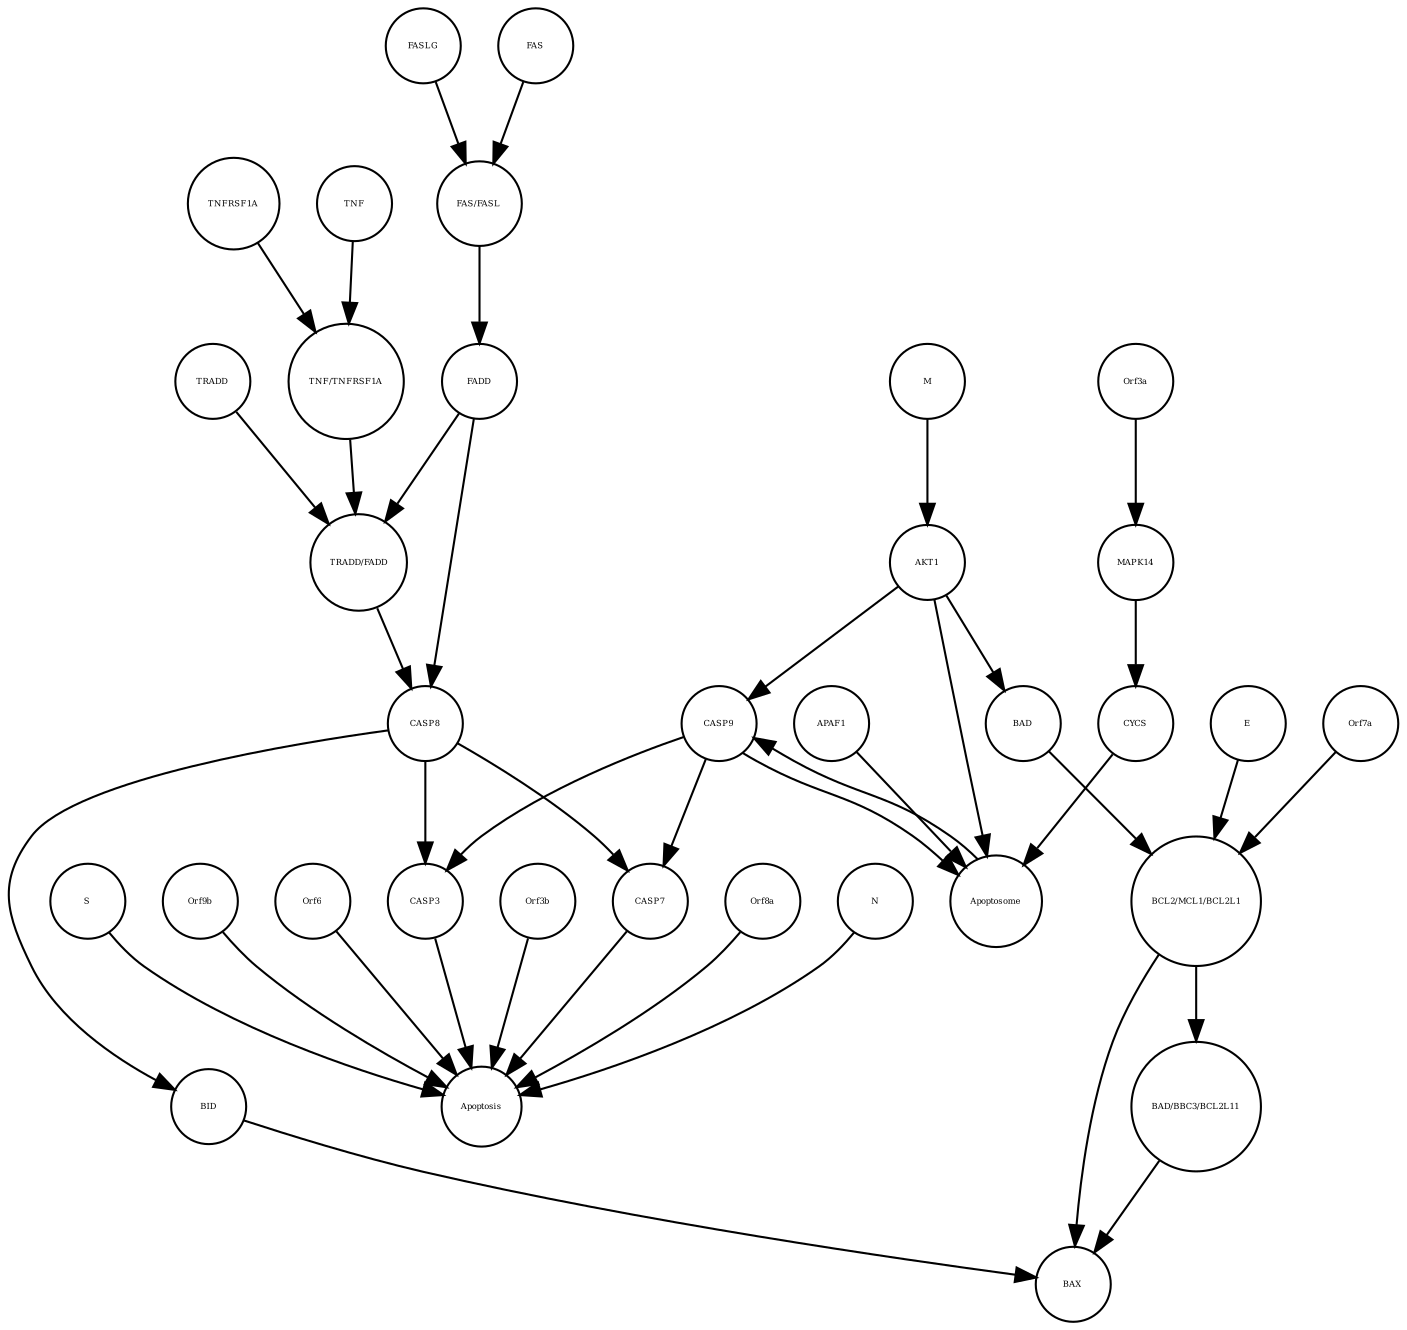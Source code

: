strict digraph  {
CASP7 [annotation="", bipartite=0, cls=macromolecule, fontsize=4, label=CASP7, shape=circle];
Apoptosis [annotation="urn_miriam_pubmed_31226023|urn_miriam_mesh_D017209", bipartite=0, cls=phenotype, fontsize=4, label=Apoptosis, shape=circle];
Orf3b [annotation="", bipartite=0, cls=macromolecule, fontsize=4, label=Orf3b, shape=circle];
Orf8a [annotation="", bipartite=0, cls=macromolecule, fontsize=4, label=Orf8a, shape=circle];
N [annotation="", bipartite=0, cls=macromolecule, fontsize=4, label=N, shape=circle];
S [annotation="", bipartite=0, cls=macromolecule, fontsize=4, label=S, shape=circle];
Orf9b [annotation="", bipartite=0, cls=macromolecule, fontsize=4, label=Orf9b, shape=circle];
Orf6 [annotation="", bipartite=0, cls=macromolecule, fontsize=4, label=Orf6, shape=circle];
CASP3 [annotation="", bipartite=0, cls=macromolecule, fontsize=4, label=CASP3, shape=circle];
BAD [annotation="", bipartite=0, cls=macromolecule, fontsize=4, label=BAD, shape=circle];
"TRADD/FADD" [annotation="", bipartite=0, cls=complex, fontsize=4, label="TRADD/FADD", shape=circle];
"TNF/TNFRSF1A" [annotation="", bipartite=0, cls=complex, fontsize=4, label="TNF/TNFRSF1A", shape=circle];
CASP8 [annotation="", bipartite=0, cls=macromolecule, fontsize=4, label=CASP8, shape=circle];
FADD [annotation="", bipartite=0, cls=macromolecule, fontsize=4, label=FADD, shape=circle];
"BAD/BBC3/BCL2L11" [annotation="", bipartite=0, cls=complex, fontsize=4, label="BAD/BBC3/BCL2L11", shape=circle];
TNF [annotation="", bipartite=0, cls=macromolecule, fontsize=4, label=TNF, shape=circle];
APAF1 [annotation="", bipartite=0, cls=macromolecule, fontsize=4, label=APAF1, shape=circle];
FASLG [annotation="", bipartite=0, cls=macromolecule, fontsize=4, label=FASLG, shape=circle];
FAS [annotation="", bipartite=0, cls=macromolecule, fontsize=4, label=FAS, shape=circle];
TRADD [annotation="", bipartite=0, cls=macromolecule, fontsize=4, label=TRADD, shape=circle];
MAPK14 [annotation="", bipartite=0, cls=macromolecule, fontsize=4, label=MAPK14, shape=circle];
"BCL2/MCL1/BCL2L1" [annotation="", bipartite=0, cls=complex, fontsize=4, label="BCL2/MCL1/BCL2L1", shape=circle];
Orf7a [annotation="", bipartite=0, cls=macromolecule, fontsize=4, label=Orf7a, shape=circle];
CASP9 [annotation="", bipartite=0, cls=macromolecule, fontsize=4, label=CASP9, shape=circle];
BAX [annotation="", bipartite=0, cls=macromolecule, fontsize=4, label=BAX, shape=circle];
CYCS [annotation="", bipartite=0, cls=macromolecule, fontsize=4, label=CYCS, shape=circle];
TNFRSF1A [annotation="", bipartite=0, cls=macromolecule, fontsize=4, label=TNFRSF1A, shape=circle];
"FAS/FASL" [annotation="", bipartite=0, cls=complex, fontsize=4, label="FAS/FASL", shape=circle];
M [annotation=urn_miriam_ncbiprotein_APO40582, bipartite=0, cls=macromolecule, fontsize=4, label=M, shape=circle];
Apoptosome [annotation="", bipartite=0, cls=complex, fontsize=4, label=Apoptosome, shape=circle];
Orf3a [annotation="", bipartite=0, cls=macromolecule, fontsize=4, label=Orf3a, shape=circle];
AKT1 [annotation="", bipartite=0, cls=macromolecule, fontsize=4, label=AKT1, shape=circle];
E [annotation="", bipartite=0, cls=macromolecule, fontsize=4, label=E, shape=circle];
BID [annotation="", bipartite=0, cls=macromolecule, fontsize=4, label=BID, shape=circle];
CASP7 -> Apoptosis  [annotation="", interaction_type=stimulation];
Orf3b -> Apoptosis  [annotation="", interaction_type=stimulation];
Orf8a -> Apoptosis  [annotation="", interaction_type=stimulation];
N -> Apoptosis  [annotation="", interaction_type=stimulation];
S -> Apoptosis  [annotation="", interaction_type=stimulation];
Orf9b -> Apoptosis  [annotation="", interaction_type=stimulation];
Orf6 -> Apoptosis  [annotation="", interaction_type=stimulation];
CASP3 -> Apoptosis  [annotation="", interaction_type=stimulation];
BAD -> "BCL2/MCL1/BCL2L1"  [annotation="urn_miriam_pubmed_15694340|urn_miriam_kegg.pathway_hsa04210|urn_miriam_taxonomy_227984", interaction_type=inhibition];
"TRADD/FADD" -> CASP8  [annotation="urn_miriam_kegg.pathway_hsa04210|urn_miriam_pubmed_31226023", interaction_type=catalysis];
"TNF/TNFRSF1A" -> "TRADD/FADD"  [annotation="urn_miriam_kegg.pathway_hsa04210", interaction_type=catalysis];
CASP8 -> CASP3  [annotation="urn_miriam_kegg.pathway_hsa04210|urn_miriam_pubmed_31226023", interaction_type=catalysis];
CASP8 -> BID  [annotation="urn_miriam_kegg.pathway_hsa04210|urn_miriam_pubmed_31226023", interaction_type=catalysis];
CASP8 -> CASP7  [annotation="urn_miriam_kegg.pathway_hsa04210|urn_miriam_pubmed_31226023", interaction_type=catalysis];
FADD -> "TRADD/FADD"  [annotation="", interaction_type=production];
FADD -> CASP8  [annotation="urn_miriam_kegg.pathway_hsa04210|urn_miriam_pubmed_31226023", interaction_type=catalysis];
"BAD/BBC3/BCL2L11" -> BAX  [annotation="urn_miriam_pubmed_31226023|urn_miriam_kegg.pathway_hsa04210", interaction_type=catalysis];
TNF -> "TNF/TNFRSF1A"  [annotation="", interaction_type=production];
APAF1 -> Apoptosome  [annotation="", interaction_type=production];
FASLG -> "FAS/FASL"  [annotation="", interaction_type=production];
FAS -> "FAS/FASL"  [annotation="", interaction_type=production];
TRADD -> "TRADD/FADD"  [annotation="", interaction_type=production];
MAPK14 -> CYCS  [annotation="urn_miriam_kegg.pathway_hsa04210|urn_miriam_pubmed_31226023", interaction_type=catalysis];
"BCL2/MCL1/BCL2L1" -> BAX  [annotation="urn_miriam_pubmed_31226023|urn_miriam_kegg.pathway_hsa04210", interaction_type=inhibition];
"BCL2/MCL1/BCL2L1" -> "BAD/BBC3/BCL2L11"  [annotation=urn_miriam_pubmed_31226023, interaction_type=inhibition];
Orf7a -> "BCL2/MCL1/BCL2L1"  [annotation="urn_miriam_pubmed_15694340|urn_miriam_kegg.pathway_hsa04210|urn_miriam_taxonomy_227984", interaction_type=inhibition];
CASP9 -> CASP3  [annotation="urn_miriam_kegg.pathway_hsa04210|urn_miriam_pubmed_31226023", interaction_type=catalysis];
CASP9 -> Apoptosome  [annotation="", interaction_type=production];
CASP9 -> CASP7  [annotation="urn_miriam_kegg.pathway_hsa04210|urn_miriam_pubmed_31226023", interaction_type=catalysis];
CYCS -> Apoptosome  [annotation="", interaction_type=production];
TNFRSF1A -> "TNF/TNFRSF1A"  [annotation="", interaction_type=production];
"FAS/FASL" -> FADD  [annotation="urn_miriam_kegg.pathway_hsa04210|urn_miriam_pubmed_31226023", interaction_type=catalysis];
M -> AKT1  [annotation="urn_miriam_pubmed_31226023|urn_miriam_taxonomy_227984", interaction_type=inhibition];
Apoptosome -> CASP9  [annotation="urn_miriam_kegg.pathway_hsa04210|urn_miriam_pubmed_31226023", interaction_type=catalysis];
Orf3a -> MAPK14  [annotation="urn_miriam_pubmed_31226023|urn_miriam_taxonomy_227984", interaction_type=catalysis];
AKT1 -> CASP9  [annotation="urn_miriam_kegg.pathway_hsa04210|urn_miriam_pubmed_31226023", interaction_type=inhibition];
AKT1 -> BAD  [annotation="urn_miriam_pubmed_15694340|urn_miriam_kegg.pathway_hsa04210", interaction_type=inhibition];
AKT1 -> Apoptosome  [annotation="urn_miriam_pubmed_31226023|urn_miriam_kegg.pathway_hsa04210", interaction_type=inhibition];
E -> "BCL2/MCL1/BCL2L1"  [annotation="urn_miriam_pubmed_15694340|urn_miriam_kegg.pathway_hsa04210|urn_miriam_taxonomy_227984", interaction_type=inhibition];
BID -> BAX  [annotation="urn_miriam_pubmed_31226023|urn_miriam_kegg.pathway_hsa04210", interaction_type=catalysis];
}
